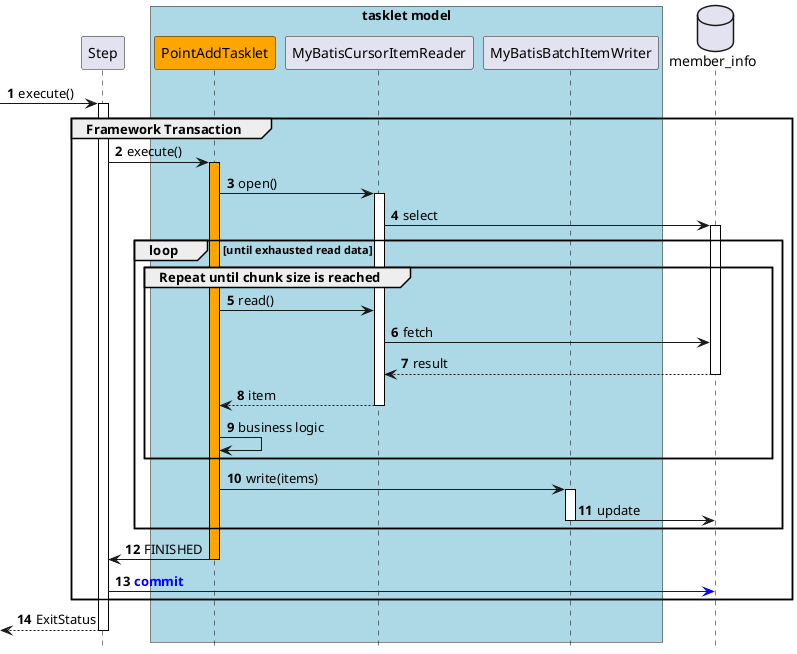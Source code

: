 @startuml

hide footbox
autonumber

participant Step
box "tasklet model" #lightblue
participant PointAddTasklet #Orange
participant MyBatisCursorItemReader
participant MyBatisBatchItemWriter
end box
database "member_info" as db

[->Step : execute()
activate Step
group Framework Transaction
    Step -> PointAddTasklet : execute()
    activate PointAddTasklet #Orange
    PointAddTasklet -> MyBatisCursorItemReader : open()
    activate MyBatisCursorItemReader
    MyBatisCursorItemReader -> db : select
    activate db
    loop until exhausted read data
        group Repeat until chunk size is reached
            PointAddTasklet -> MyBatisCursorItemReader : read()
            MyBatisCursorItemReader -> db : fetch
            db --> MyBatisCursorItemReader : result
            deactivate db
            MyBatisCursorItemReader --> PointAddTasklet : item
            deactivate MyBatisCursorItemReader
            PointAddTasklet -> PointAddTasklet : business logic
        end
        PointAddTasklet -> MyBatisBatchItemWriter : write(items)
        activate  MyBatisBatchItemWriter
        MyBatisBatchItemWriter -> db : update
        deactivate MyBatisBatchItemWriter
    end
    PointAddTasklet -> Step : FINISHED
    deactivate PointAddTasklet
Step [#blue]-> db : <font color="blue"><b>commit</b></font>
end
Step-->[ : ExitStatus
deactivate Step

'Set styles such as format and color of each figure
skinparam Note {
  BackgroundColor #b1f8fa
  BorderColor black
}

skinparam Class {
  BorderColor black
  ArrowColor black
}

skinparam Sequence {
  BorderColor black
  ActorBorderColor black
  ArrowColor black
  LifeLineBorderColor black
  BoxLineColor black
  ParticipantBorderColor black
}

skinparam componentStyle uml2

skinparam Component {
  BorderColor black
  ArrowColor black
}

skinparam Interface {
  BorderColor black
  ArrowColor black
}

@enduml
